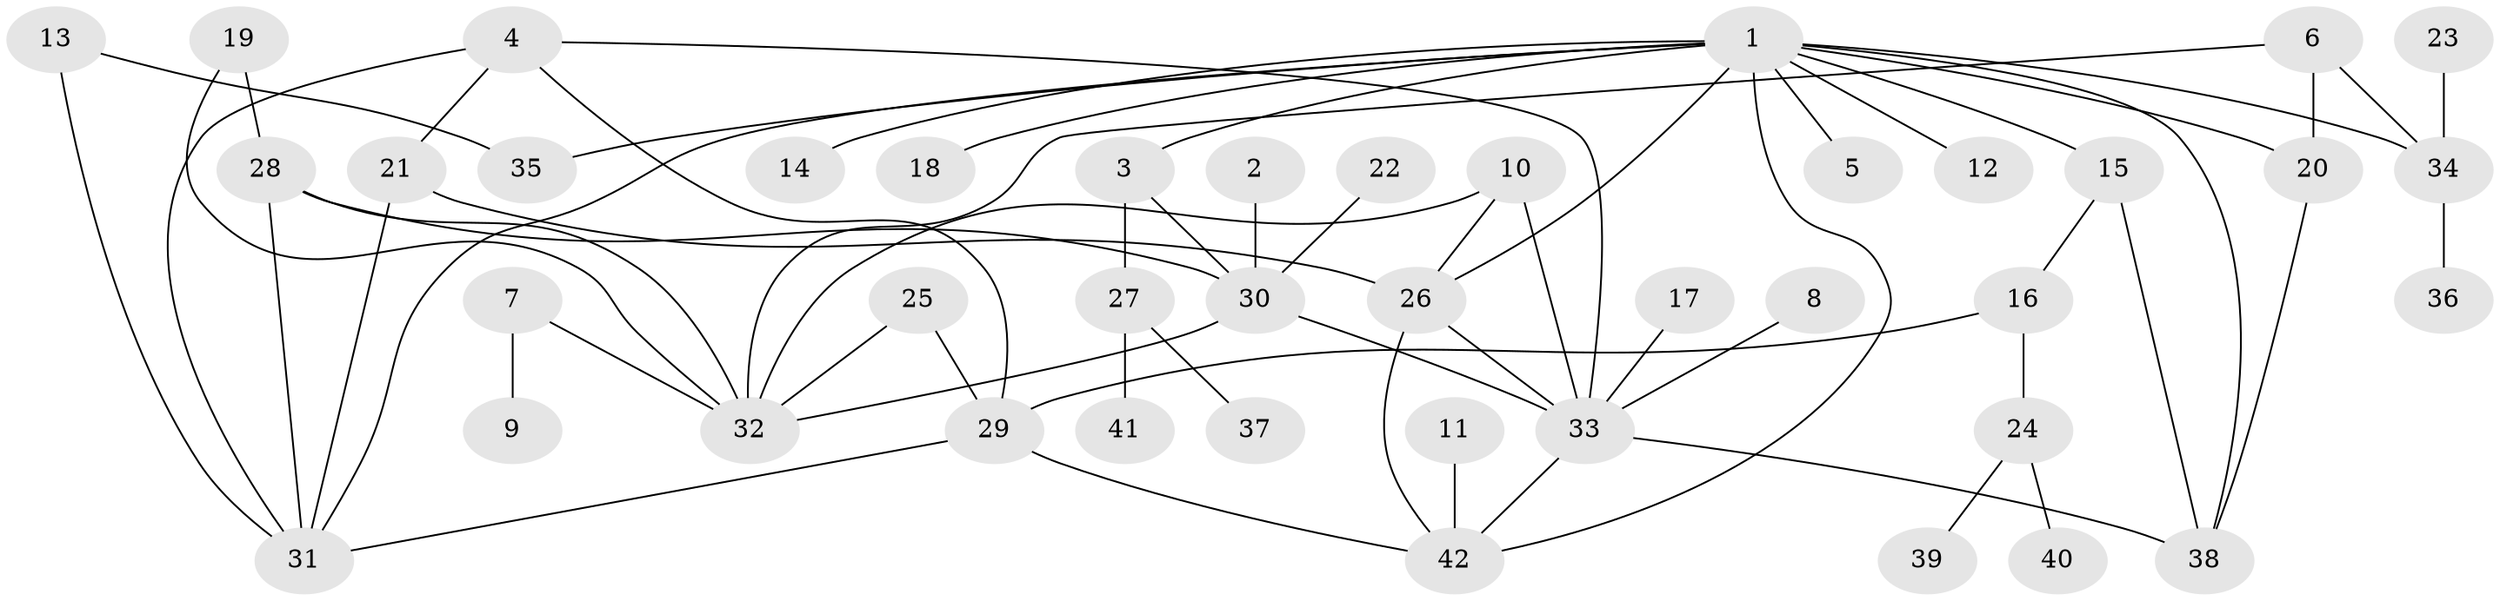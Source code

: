 // original degree distribution, {5: 0.07142857142857142, 6: 0.011904761904761904, 7: 0.023809523809523808, 4: 0.10714285714285714, 3: 0.23809523809523808, 1: 0.30952380952380953, 2: 0.23809523809523808}
// Generated by graph-tools (version 1.1) at 2025/25/03/09/25 03:25:35]
// undirected, 42 vertices, 62 edges
graph export_dot {
graph [start="1"]
  node [color=gray90,style=filled];
  1;
  2;
  3;
  4;
  5;
  6;
  7;
  8;
  9;
  10;
  11;
  12;
  13;
  14;
  15;
  16;
  17;
  18;
  19;
  20;
  21;
  22;
  23;
  24;
  25;
  26;
  27;
  28;
  29;
  30;
  31;
  32;
  33;
  34;
  35;
  36;
  37;
  38;
  39;
  40;
  41;
  42;
  1 -- 3 [weight=1.0];
  1 -- 5 [weight=1.0];
  1 -- 12 [weight=1.0];
  1 -- 14 [weight=1.0];
  1 -- 15 [weight=1.0];
  1 -- 18 [weight=1.0];
  1 -- 20 [weight=1.0];
  1 -- 26 [weight=1.0];
  1 -- 31 [weight=1.0];
  1 -- 34 [weight=1.0];
  1 -- 35 [weight=1.0];
  1 -- 38 [weight=1.0];
  1 -- 42 [weight=1.0];
  2 -- 30 [weight=1.0];
  3 -- 27 [weight=1.0];
  3 -- 30 [weight=1.0];
  4 -- 21 [weight=1.0];
  4 -- 29 [weight=1.0];
  4 -- 31 [weight=1.0];
  4 -- 33 [weight=1.0];
  6 -- 20 [weight=1.0];
  6 -- 32 [weight=1.0];
  6 -- 34 [weight=1.0];
  7 -- 9 [weight=1.0];
  7 -- 32 [weight=1.0];
  8 -- 33 [weight=1.0];
  10 -- 26 [weight=1.0];
  10 -- 32 [weight=1.0];
  10 -- 33 [weight=1.0];
  11 -- 42 [weight=2.0];
  13 -- 31 [weight=1.0];
  13 -- 35 [weight=1.0];
  15 -- 16 [weight=1.0];
  15 -- 38 [weight=1.0];
  16 -- 24 [weight=1.0];
  16 -- 29 [weight=1.0];
  17 -- 33 [weight=1.0];
  19 -- 28 [weight=1.0];
  19 -- 32 [weight=1.0];
  20 -- 38 [weight=1.0];
  21 -- 26 [weight=1.0];
  21 -- 31 [weight=1.0];
  22 -- 30 [weight=1.0];
  23 -- 34 [weight=1.0];
  24 -- 39 [weight=1.0];
  24 -- 40 [weight=1.0];
  25 -- 29 [weight=1.0];
  25 -- 32 [weight=1.0];
  26 -- 33 [weight=1.0];
  26 -- 42 [weight=1.0];
  27 -- 37 [weight=1.0];
  27 -- 41 [weight=1.0];
  28 -- 30 [weight=1.0];
  28 -- 31 [weight=1.0];
  28 -- 32 [weight=1.0];
  29 -- 31 [weight=1.0];
  29 -- 42 [weight=2.0];
  30 -- 32 [weight=1.0];
  30 -- 33 [weight=1.0];
  33 -- 38 [weight=1.0];
  33 -- 42 [weight=1.0];
  34 -- 36 [weight=1.0];
}
